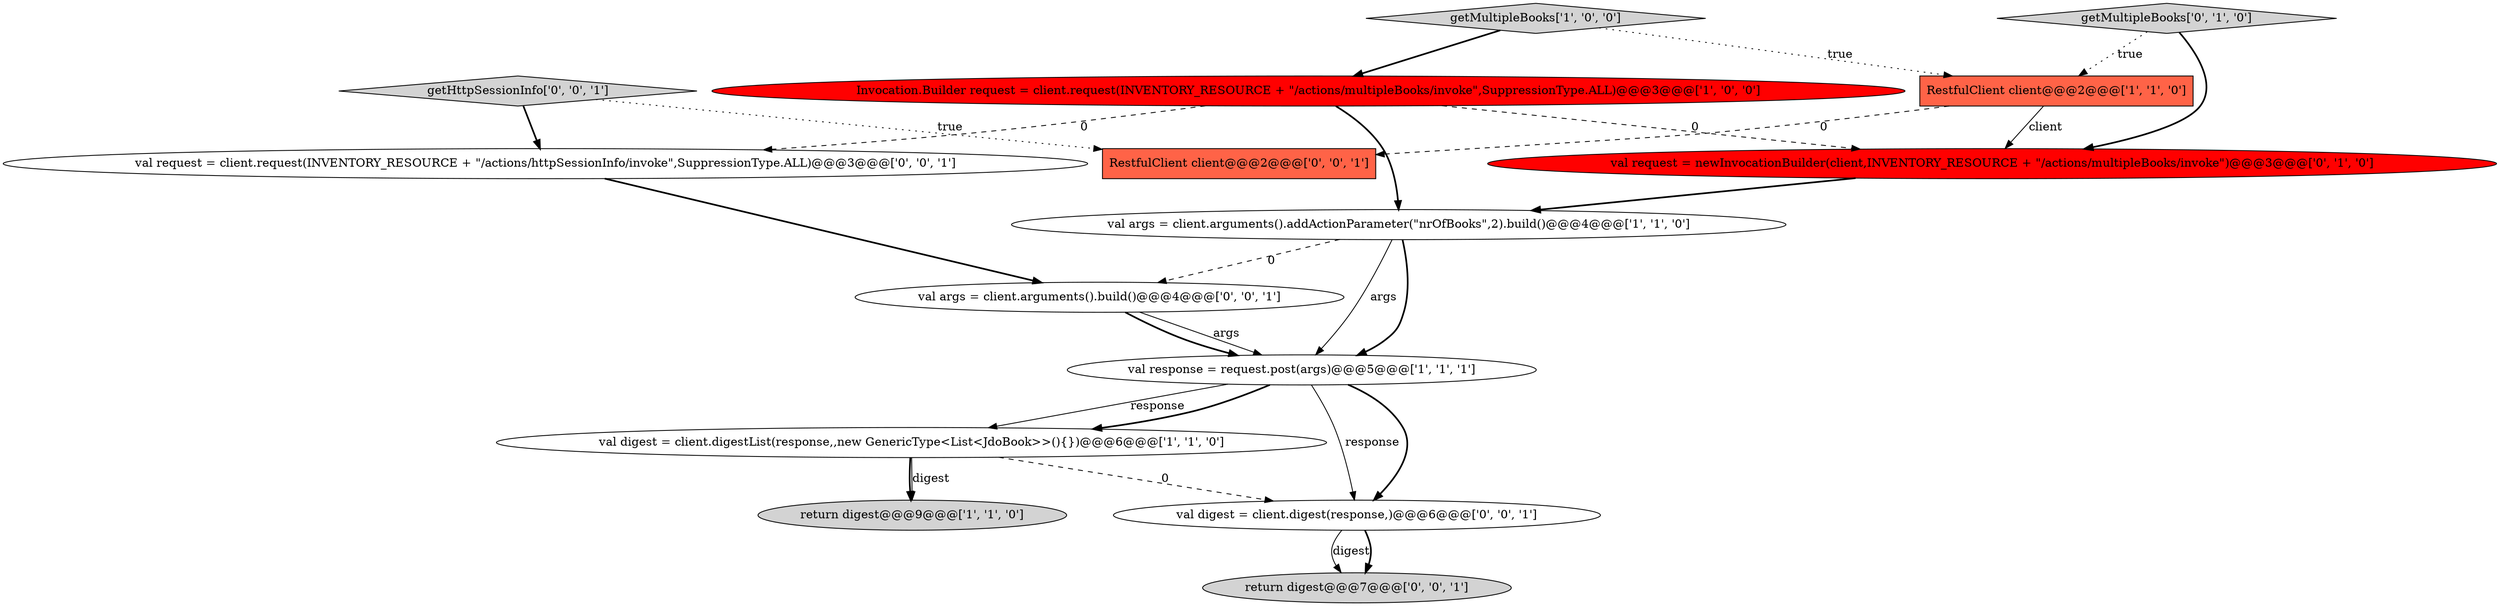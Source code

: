 digraph {
4 [style = filled, label = "RestfulClient client@@@2@@@['1', '1', '0']", fillcolor = tomato, shape = box image = "AAA0AAABBB1BBB"];
14 [style = filled, label = "return digest@@@7@@@['0', '0', '1']", fillcolor = lightgray, shape = ellipse image = "AAA0AAABBB3BBB"];
8 [style = filled, label = "val request = newInvocationBuilder(client,INVENTORY_RESOURCE + \"/actions/multipleBooks/invoke\")@@@3@@@['0', '1', '0']", fillcolor = red, shape = ellipse image = "AAA1AAABBB2BBB"];
13 [style = filled, label = "val digest = client.digest(response,)@@@6@@@['0', '0', '1']", fillcolor = white, shape = ellipse image = "AAA0AAABBB3BBB"];
6 [style = filled, label = "getMultipleBooks['1', '0', '0']", fillcolor = lightgray, shape = diamond image = "AAA0AAABBB1BBB"];
1 [style = filled, label = "return digest@@@9@@@['1', '1', '0']", fillcolor = lightgray, shape = ellipse image = "AAA0AAABBB1BBB"];
12 [style = filled, label = "getHttpSessionInfo['0', '0', '1']", fillcolor = lightgray, shape = diamond image = "AAA0AAABBB3BBB"];
2 [style = filled, label = "val digest = client.digestList(response,,new GenericType<List<JdoBook>>(){})@@@6@@@['1', '1', '0']", fillcolor = white, shape = ellipse image = "AAA0AAABBB1BBB"];
9 [style = filled, label = "val request = client.request(INVENTORY_RESOURCE + \"/actions/httpSessionInfo/invoke\",SuppressionType.ALL)@@@3@@@['0', '0', '1']", fillcolor = white, shape = ellipse image = "AAA0AAABBB3BBB"];
5 [style = filled, label = "Invocation.Builder request = client.request(INVENTORY_RESOURCE + \"/actions/multipleBooks/invoke\",SuppressionType.ALL)@@@3@@@['1', '0', '0']", fillcolor = red, shape = ellipse image = "AAA1AAABBB1BBB"];
3 [style = filled, label = "val response = request.post(args)@@@5@@@['1', '1', '1']", fillcolor = white, shape = ellipse image = "AAA0AAABBB1BBB"];
11 [style = filled, label = "val args = client.arguments().build()@@@4@@@['0', '0', '1']", fillcolor = white, shape = ellipse image = "AAA0AAABBB3BBB"];
10 [style = filled, label = "RestfulClient client@@@2@@@['0', '0', '1']", fillcolor = tomato, shape = box image = "AAA0AAABBB3BBB"];
7 [style = filled, label = "getMultipleBooks['0', '1', '0']", fillcolor = lightgray, shape = diamond image = "AAA0AAABBB2BBB"];
0 [style = filled, label = "val args = client.arguments().addActionParameter(\"nrOfBooks\",2).build()@@@4@@@['1', '1', '0']", fillcolor = white, shape = ellipse image = "AAA0AAABBB1BBB"];
0->3 [style = bold, label=""];
13->14 [style = solid, label="digest"];
9->11 [style = bold, label=""];
3->13 [style = solid, label="response"];
2->1 [style = bold, label=""];
5->9 [style = dashed, label="0"];
0->11 [style = dashed, label="0"];
3->2 [style = solid, label="response"];
4->8 [style = solid, label="client"];
7->8 [style = bold, label=""];
12->9 [style = bold, label=""];
2->1 [style = solid, label="digest"];
11->3 [style = solid, label="args"];
8->0 [style = bold, label=""];
6->5 [style = bold, label=""];
3->2 [style = bold, label=""];
5->0 [style = bold, label=""];
6->4 [style = dotted, label="true"];
11->3 [style = bold, label=""];
12->10 [style = dotted, label="true"];
0->3 [style = solid, label="args"];
2->13 [style = dashed, label="0"];
7->4 [style = dotted, label="true"];
3->13 [style = bold, label=""];
5->8 [style = dashed, label="0"];
4->10 [style = dashed, label="0"];
13->14 [style = bold, label=""];
}

